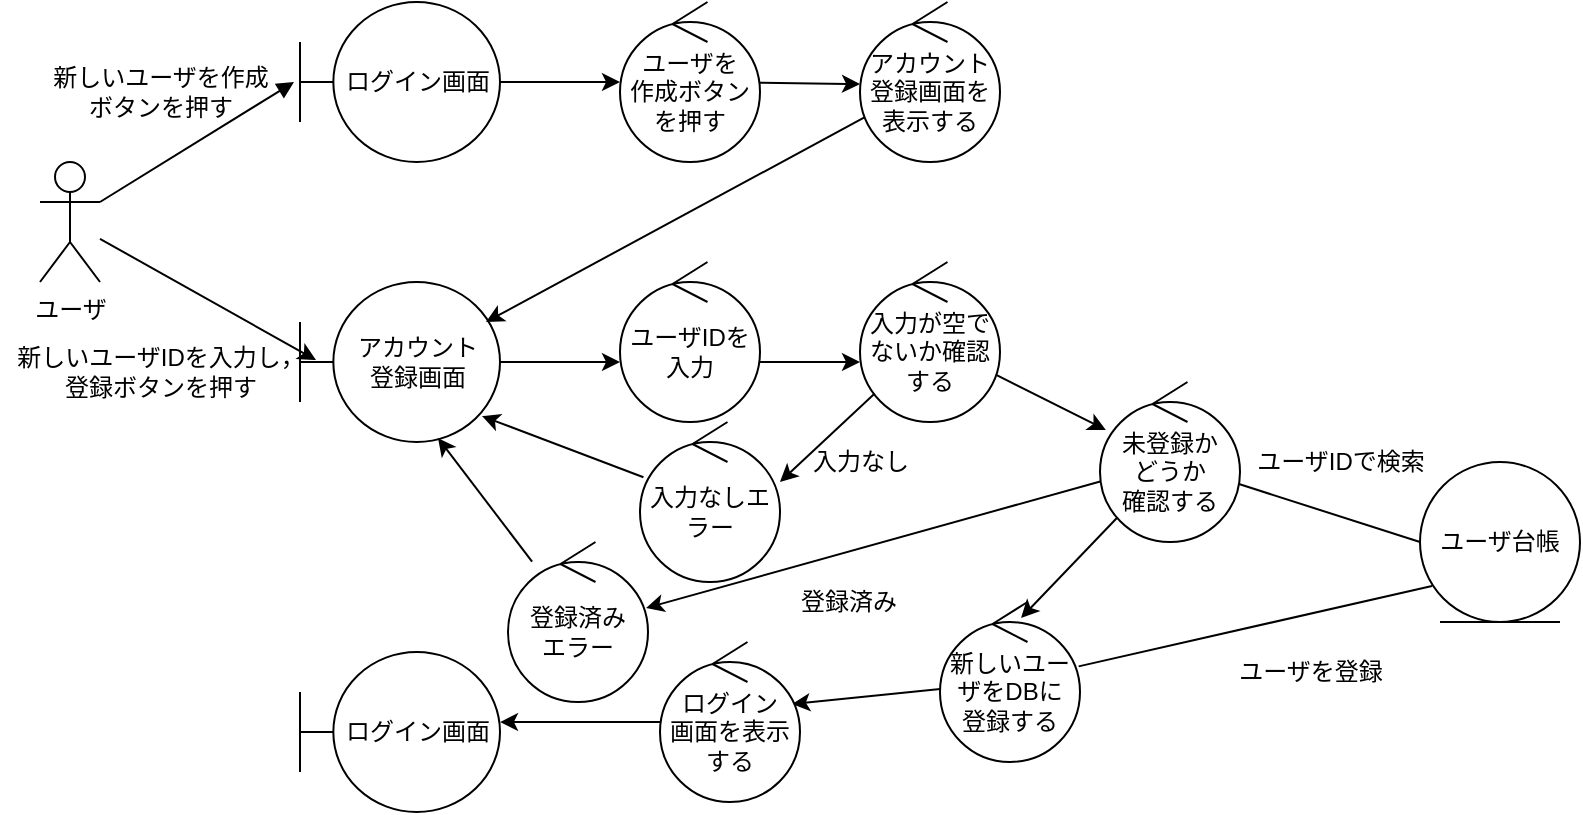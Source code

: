 <mxfile>
    <diagram id="inBH0oujlSCSYGyT9Axf" name="ページ1">
        <mxGraphModel dx="1074" dy="790" grid="1" gridSize="10" guides="1" tooltips="1" connect="1" arrows="1" fold="1" page="1" pageScale="1" pageWidth="827" pageHeight="1169" background="none" math="0" shadow="0">
            <root>
                <mxCell id="0"/>
                <mxCell id="1" parent="0"/>
                <mxCell id="13" style="edgeStyle=none;html=1;" edge="1" parent="1" source="2" target="4">
                    <mxGeometry relative="1" as="geometry"/>
                </mxCell>
                <mxCell id="2" value="ログイン画面" style="shape=umlBoundary;whiteSpace=wrap;html=1;" vertex="1" parent="1">
                    <mxGeometry x="170" y="150" width="100" height="80" as="geometry"/>
                </mxCell>
                <mxCell id="3" value="ユーザ台帳" style="ellipse;shape=umlEntity;whiteSpace=wrap;html=1;" vertex="1" parent="1">
                    <mxGeometry x="730" y="380" width="80" height="80" as="geometry"/>
                </mxCell>
                <mxCell id="24" style="edgeStyle=none;html=1;entryX=0;entryY=0.513;entryDx=0;entryDy=0;entryPerimeter=0;" edge="1" parent="1" source="4" target="23">
                    <mxGeometry relative="1" as="geometry"/>
                </mxCell>
                <mxCell id="4" value="ユーザを&lt;br&gt;作成ボタンを押す" style="ellipse;shape=umlControl;whiteSpace=wrap;html=1;" vertex="1" parent="1">
                    <mxGeometry x="330" y="150" width="70" height="80" as="geometry"/>
                </mxCell>
                <mxCell id="17" style="edgeStyle=none;html=1;entryX=0.08;entryY=0.488;entryDx=0;entryDy=0;entryPerimeter=0;" edge="1" parent="1" source="5" target="15">
                    <mxGeometry relative="1" as="geometry"/>
                </mxCell>
                <mxCell id="5" value="ユーザ" style="shape=umlActor;verticalLabelPosition=bottom;verticalAlign=top;html=1;" vertex="1" parent="1">
                    <mxGeometry x="40" y="230" width="30" height="60" as="geometry"/>
                </mxCell>
                <mxCell id="9" value="" style="endArrow=block;endFill=1;html=1;align=left;verticalAlign=top;entryX=-0.03;entryY=0.5;entryDx=0;entryDy=0;entryPerimeter=0;" edge="1" parent="1" target="2">
                    <mxGeometry x="-1" relative="1" as="geometry">
                        <mxPoint x="70" y="250" as="sourcePoint"/>
                        <mxPoint x="230" y="250" as="targetPoint"/>
                    </mxGeometry>
                </mxCell>
                <mxCell id="12" value="新しいユーザを作成&lt;br&gt;ボタンを押す" style="text;html=1;align=center;verticalAlign=middle;resizable=0;points=[];autosize=1;" vertex="1" parent="1">
                    <mxGeometry x="40" y="180" width="120" height="30" as="geometry"/>
                </mxCell>
                <mxCell id="22" style="edgeStyle=none;html=1;" edge="1" parent="1">
                    <mxGeometry relative="1" as="geometry">
                        <mxPoint x="400" y="330" as="sourcePoint"/>
                        <mxPoint x="450" y="330" as="targetPoint"/>
                    </mxGeometry>
                </mxCell>
                <mxCell id="14" value="ユーザIDを入力" style="ellipse;shape=umlControl;whiteSpace=wrap;html=1;" vertex="1" parent="1">
                    <mxGeometry x="330" y="280" width="70" height="80" as="geometry"/>
                </mxCell>
                <mxCell id="20" style="edgeStyle=none;html=1;entryX=0;entryY=0.625;entryDx=0;entryDy=0;entryPerimeter=0;" edge="1" parent="1" source="15" target="14">
                    <mxGeometry relative="1" as="geometry"/>
                </mxCell>
                <mxCell id="15" value="アカウント&lt;br&gt;登録画面" style="shape=umlBoundary;whiteSpace=wrap;html=1;" vertex="1" parent="1">
                    <mxGeometry x="170" y="290" width="100" height="80" as="geometry"/>
                </mxCell>
                <mxCell id="19" value="新しいユーザIDを入力し，&lt;br&gt;登録ボタンを押す" style="text;html=1;align=center;verticalAlign=middle;resizable=0;points=[];autosize=1;" vertex="1" parent="1">
                    <mxGeometry x="20" y="320" width="160" height="30" as="geometry"/>
                </mxCell>
                <mxCell id="26" style="edgeStyle=none;html=1;entryX=0;entryY=0.5;entryDx=0;entryDy=0;endArrow=none;endFill=0;" edge="1" parent="1" source="21" target="3">
                    <mxGeometry relative="1" as="geometry"/>
                </mxCell>
                <mxCell id="29" style="edgeStyle=none;html=1;entryX=0.986;entryY=0.413;entryDx=0;entryDy=0;entryPerimeter=0;endArrow=classic;endFill=1;" edge="1" parent="1" source="21" target="28">
                    <mxGeometry relative="1" as="geometry"/>
                </mxCell>
                <mxCell id="33" style="edgeStyle=none;html=1;entryX=0.579;entryY=0.1;entryDx=0;entryDy=0;entryPerimeter=0;endArrow=classic;endFill=1;" edge="1" parent="1" source="21" target="32">
                    <mxGeometry relative="1" as="geometry"/>
                </mxCell>
                <mxCell id="21" value="未登録か&lt;br&gt;どうか&lt;br&gt;確認する" style="ellipse;shape=umlControl;whiteSpace=wrap;html=1;" vertex="1" parent="1">
                    <mxGeometry x="570" y="340" width="70" height="80" as="geometry"/>
                </mxCell>
                <mxCell id="25" style="edgeStyle=none;html=1;entryX=0.93;entryY=0.25;entryDx=0;entryDy=0;entryPerimeter=0;" edge="1" parent="1" source="23" target="15">
                    <mxGeometry relative="1" as="geometry"/>
                </mxCell>
                <mxCell id="23" value="アカウント登録画面を表示する" style="ellipse;shape=umlControl;whiteSpace=wrap;html=1;" vertex="1" parent="1">
                    <mxGeometry x="450" y="150" width="70" height="80" as="geometry"/>
                </mxCell>
                <mxCell id="27" value="ユーザIDで検索" style="text;html=1;align=center;verticalAlign=middle;resizable=0;points=[];autosize=1;" vertex="1" parent="1">
                    <mxGeometry x="640" y="370" width="100" height="20" as="geometry"/>
                </mxCell>
                <mxCell id="30" style="edgeStyle=none;html=1;entryX=0.69;entryY=0.975;entryDx=0;entryDy=0;entryPerimeter=0;endArrow=classic;endFill=1;" edge="1" parent="1" source="28" target="15">
                    <mxGeometry relative="1" as="geometry"/>
                </mxCell>
                <mxCell id="28" value="登録済み&lt;br&gt;エラー" style="ellipse;shape=umlControl;whiteSpace=wrap;html=1;" vertex="1" parent="1">
                    <mxGeometry x="274" y="420" width="70" height="80" as="geometry"/>
                </mxCell>
                <mxCell id="31" value="登録済み" style="text;html=1;align=center;verticalAlign=middle;resizable=0;points=[];autosize=1;" vertex="1" parent="1">
                    <mxGeometry x="414" y="440" width="60" height="20" as="geometry"/>
                </mxCell>
                <mxCell id="34" style="edgeStyle=none;html=1;entryX=0.075;entryY=0.775;entryDx=0;entryDy=0;entryPerimeter=0;endArrow=none;endFill=0;" edge="1" parent="1" source="32" target="3">
                    <mxGeometry relative="1" as="geometry"/>
                </mxCell>
                <mxCell id="39" style="edgeStyle=none;html=1;entryX=0.943;entryY=0.388;entryDx=0;entryDy=0;entryPerimeter=0;endArrow=classic;endFill=1;" edge="1" parent="1" source="32" target="38">
                    <mxGeometry relative="1" as="geometry"/>
                </mxCell>
                <mxCell id="32" value="新しいユーザをDBに&lt;br&gt;登録する" style="ellipse;shape=umlControl;whiteSpace=wrap;html=1;" vertex="1" parent="1">
                    <mxGeometry x="490" y="450" width="70" height="80" as="geometry"/>
                </mxCell>
                <mxCell id="35" value="ユーザを登録" style="text;html=1;align=center;verticalAlign=middle;resizable=0;points=[];autosize=1;" vertex="1" parent="1">
                    <mxGeometry x="630" y="475" width="90" height="20" as="geometry"/>
                </mxCell>
                <mxCell id="37" value="ログイン画面" style="shape=umlBoundary;whiteSpace=wrap;html=1;" vertex="1" parent="1">
                    <mxGeometry x="170" y="475" width="100" height="80" as="geometry"/>
                </mxCell>
                <mxCell id="40" style="edgeStyle=none;html=1;entryX=1;entryY=0.438;entryDx=0;entryDy=0;entryPerimeter=0;endArrow=classic;endFill=1;" edge="1" parent="1" source="38" target="37">
                    <mxGeometry relative="1" as="geometry"/>
                </mxCell>
                <mxCell id="38" value="ログイン&lt;br&gt;画面を表示する" style="ellipse;shape=umlControl;whiteSpace=wrap;html=1;" vertex="1" parent="1">
                    <mxGeometry x="350" y="470" width="70" height="80" as="geometry"/>
                </mxCell>
                <mxCell id="43" style="edgeStyle=none;html=1;endArrow=classic;endFill=1;" edge="1" parent="1" source="42" target="21">
                    <mxGeometry relative="1" as="geometry"/>
                </mxCell>
                <mxCell id="45" style="edgeStyle=none;html=1;entryX=1;entryY=0.375;entryDx=0;entryDy=0;entryPerimeter=0;endArrow=classic;endFill=1;" edge="1" parent="1" source="42" target="44">
                    <mxGeometry relative="1" as="geometry"/>
                </mxCell>
                <mxCell id="42" value="入力が空でないか確認する" style="ellipse;shape=umlControl;whiteSpace=wrap;html=1;" vertex="1" parent="1">
                    <mxGeometry x="450" y="280" width="70" height="80" as="geometry"/>
                </mxCell>
                <mxCell id="46" style="edgeStyle=none;html=1;entryX=0.91;entryY=0.838;entryDx=0;entryDy=0;entryPerimeter=0;endArrow=classic;endFill=1;" edge="1" parent="1" source="44" target="15">
                    <mxGeometry relative="1" as="geometry"/>
                </mxCell>
                <mxCell id="44" value="入力なしエラー" style="ellipse;shape=umlControl;whiteSpace=wrap;html=1;" vertex="1" parent="1">
                    <mxGeometry x="340" y="360" width="70" height="80" as="geometry"/>
                </mxCell>
                <mxCell id="47" value="入力なし" style="text;html=1;align=center;verticalAlign=middle;resizable=0;points=[];autosize=1;" vertex="1" parent="1">
                    <mxGeometry x="420" y="370" width="60" height="20" as="geometry"/>
                </mxCell>
            </root>
        </mxGraphModel>
    </diagram>
</mxfile>
